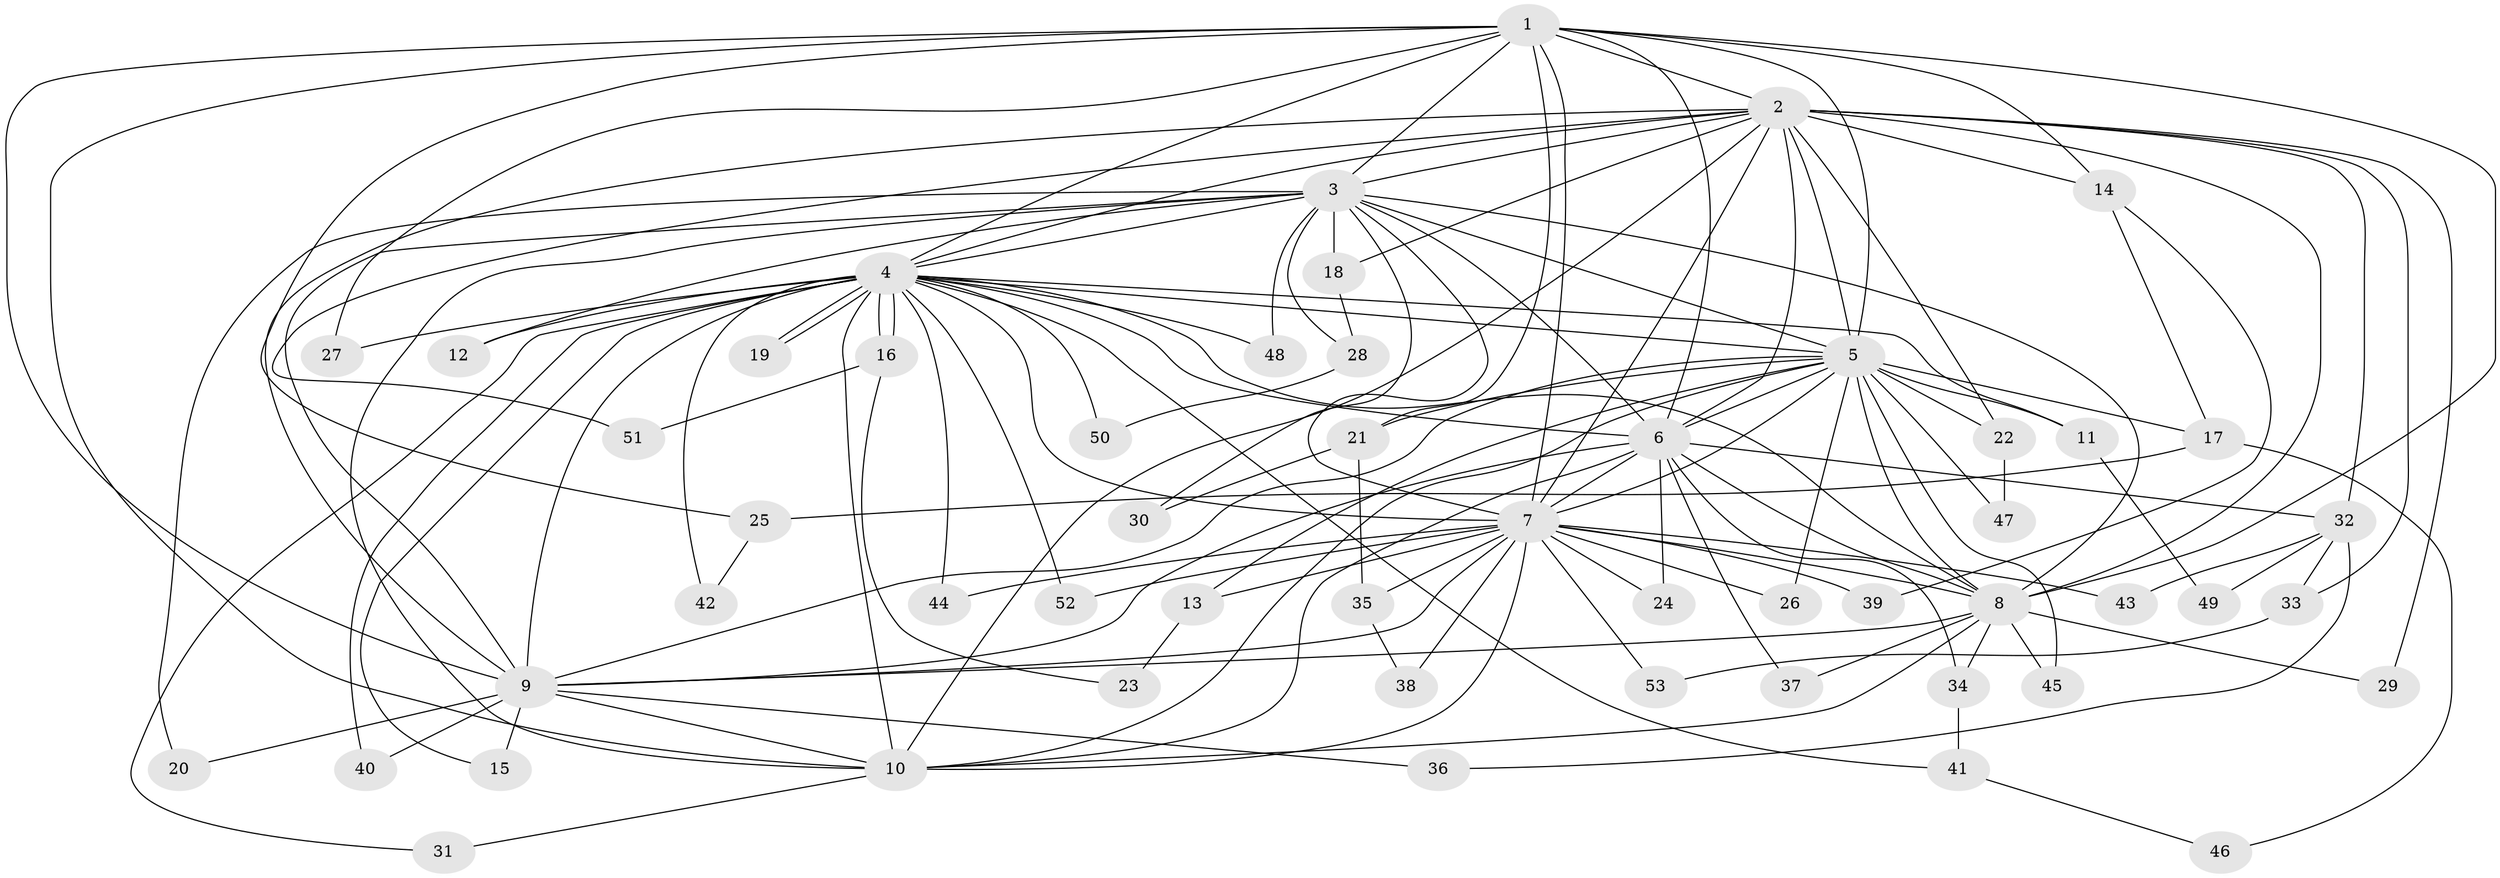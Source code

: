 // coarse degree distribution, {24: 0.037037037037037035, 2: 0.48148148148148145, 1: 0.14814814814814814, 3: 0.2222222222222222, 4: 0.037037037037037035, 5: 0.07407407407407407}
// Generated by graph-tools (version 1.1) at 2025/49/03/04/25 22:49:50]
// undirected, 53 vertices, 131 edges
graph export_dot {
  node [color=gray90,style=filled];
  1;
  2;
  3;
  4;
  5;
  6;
  7;
  8;
  9;
  10;
  11;
  12;
  13;
  14;
  15;
  16;
  17;
  18;
  19;
  20;
  21;
  22;
  23;
  24;
  25;
  26;
  27;
  28;
  29;
  30;
  31;
  32;
  33;
  34;
  35;
  36;
  37;
  38;
  39;
  40;
  41;
  42;
  43;
  44;
  45;
  46;
  47;
  48;
  49;
  50;
  51;
  52;
  53;
  1 -- 2;
  1 -- 3;
  1 -- 4;
  1 -- 5;
  1 -- 6;
  1 -- 7;
  1 -- 8;
  1 -- 9;
  1 -- 10;
  1 -- 14;
  1 -- 21;
  1 -- 25;
  1 -- 27;
  2 -- 3;
  2 -- 4;
  2 -- 5;
  2 -- 6;
  2 -- 7;
  2 -- 8;
  2 -- 9;
  2 -- 10;
  2 -- 14;
  2 -- 18;
  2 -- 22;
  2 -- 29;
  2 -- 32;
  2 -- 33;
  2 -- 51;
  3 -- 4;
  3 -- 5;
  3 -- 6;
  3 -- 7;
  3 -- 8;
  3 -- 9;
  3 -- 10;
  3 -- 12;
  3 -- 18;
  3 -- 20;
  3 -- 28;
  3 -- 30;
  3 -- 48;
  4 -- 5;
  4 -- 6;
  4 -- 7;
  4 -- 8;
  4 -- 9;
  4 -- 10;
  4 -- 11;
  4 -- 12;
  4 -- 15;
  4 -- 16;
  4 -- 16;
  4 -- 19;
  4 -- 19;
  4 -- 27;
  4 -- 31;
  4 -- 40;
  4 -- 41;
  4 -- 42;
  4 -- 44;
  4 -- 48;
  4 -- 50;
  4 -- 52;
  5 -- 6;
  5 -- 7;
  5 -- 8;
  5 -- 9;
  5 -- 10;
  5 -- 11;
  5 -- 13;
  5 -- 17;
  5 -- 21;
  5 -- 22;
  5 -- 26;
  5 -- 45;
  5 -- 47;
  6 -- 7;
  6 -- 8;
  6 -- 9;
  6 -- 10;
  6 -- 24;
  6 -- 32;
  6 -- 34;
  6 -- 37;
  7 -- 8;
  7 -- 9;
  7 -- 10;
  7 -- 13;
  7 -- 24;
  7 -- 26;
  7 -- 35;
  7 -- 38;
  7 -- 39;
  7 -- 43;
  7 -- 44;
  7 -- 52;
  7 -- 53;
  8 -- 9;
  8 -- 10;
  8 -- 29;
  8 -- 34;
  8 -- 37;
  8 -- 45;
  9 -- 10;
  9 -- 15;
  9 -- 20;
  9 -- 36;
  9 -- 40;
  10 -- 31;
  11 -- 49;
  13 -- 23;
  14 -- 17;
  14 -- 39;
  16 -- 23;
  16 -- 51;
  17 -- 25;
  17 -- 46;
  18 -- 28;
  21 -- 30;
  21 -- 35;
  22 -- 47;
  25 -- 42;
  28 -- 50;
  32 -- 33;
  32 -- 36;
  32 -- 43;
  32 -- 49;
  33 -- 53;
  34 -- 41;
  35 -- 38;
  41 -- 46;
}
